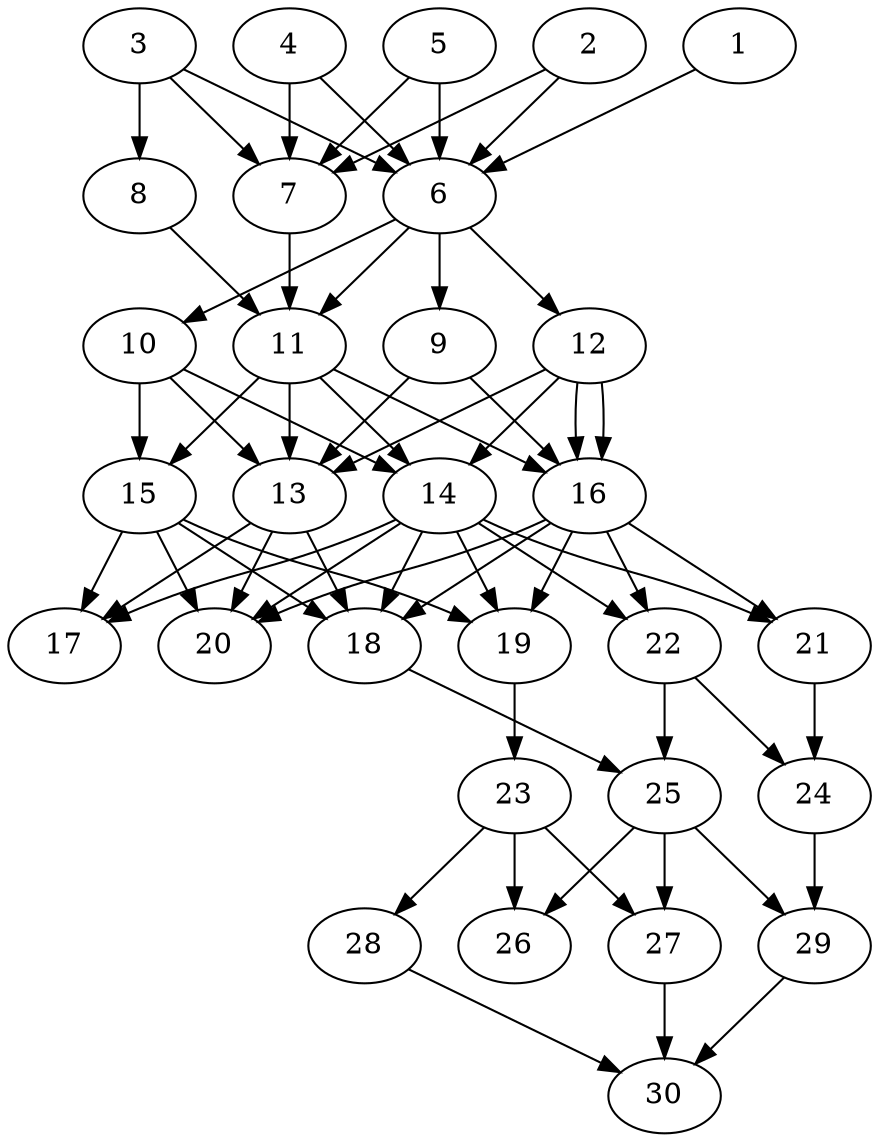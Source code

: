// DAG automatically generated by daggen at Thu Oct  3 14:04:19 2019
// ./daggen --dot -n 30 --ccr 0.5 --fat 0.5 --regular 0.7 --density 0.9 --mindata 5242880 --maxdata 52428800 
digraph G {
  1 [size="38598656", alpha="0.10", expect_size="19299328"] 
  1 -> 6 [size ="19299328"]
  2 [size="51933184", alpha="0.19", expect_size="25966592"] 
  2 -> 6 [size ="25966592"]
  2 -> 7 [size ="25966592"]
  3 [size="77330432", alpha="0.13", expect_size="38665216"] 
  3 -> 6 [size ="38665216"]
  3 -> 7 [size ="38665216"]
  3 -> 8 [size ="38665216"]
  4 [size="72413184", alpha="0.02", expect_size="36206592"] 
  4 -> 6 [size ="36206592"]
  4 -> 7 [size ="36206592"]
  5 [size="50421760", alpha="0.02", expect_size="25210880"] 
  5 -> 6 [size ="25210880"]
  5 -> 7 [size ="25210880"]
  6 [size="97517568", alpha="0.19", expect_size="48758784"] 
  6 -> 9 [size ="48758784"]
  6 -> 10 [size ="48758784"]
  6 -> 11 [size ="48758784"]
  6 -> 12 [size ="48758784"]
  7 [size="35377152", alpha="0.01", expect_size="17688576"] 
  7 -> 11 [size ="17688576"]
  8 [size="63299584", alpha="0.17", expect_size="31649792"] 
  8 -> 11 [size ="31649792"]
  9 [size="68192256", alpha="0.04", expect_size="34096128"] 
  9 -> 13 [size ="34096128"]
  9 -> 16 [size ="34096128"]
  10 [size="55111680", alpha="0.10", expect_size="27555840"] 
  10 -> 13 [size ="27555840"]
  10 -> 14 [size ="27555840"]
  10 -> 15 [size ="27555840"]
  11 [size="77129728", alpha="0.03", expect_size="38564864"] 
  11 -> 13 [size ="38564864"]
  11 -> 14 [size ="38564864"]
  11 -> 15 [size ="38564864"]
  11 -> 16 [size ="38564864"]
  12 [size="28989440", alpha="0.15", expect_size="14494720"] 
  12 -> 13 [size ="14494720"]
  12 -> 14 [size ="14494720"]
  12 -> 16 [size ="14494720"]
  12 -> 16 [size ="14494720"]
  13 [size="24123392", alpha="0.10", expect_size="12061696"] 
  13 -> 17 [size ="12061696"]
  13 -> 18 [size ="12061696"]
  13 -> 20 [size ="12061696"]
  14 [size="84678656", alpha="0.00", expect_size="42339328"] 
  14 -> 17 [size ="42339328"]
  14 -> 18 [size ="42339328"]
  14 -> 19 [size ="42339328"]
  14 -> 20 [size ="42339328"]
  14 -> 21 [size ="42339328"]
  14 -> 22 [size ="42339328"]
  15 [size="92276736", alpha="0.19", expect_size="46138368"] 
  15 -> 17 [size ="46138368"]
  15 -> 18 [size ="46138368"]
  15 -> 19 [size ="46138368"]
  15 -> 20 [size ="46138368"]
  16 [size="100710400", alpha="0.10", expect_size="50355200"] 
  16 -> 18 [size ="50355200"]
  16 -> 19 [size ="50355200"]
  16 -> 20 [size ="50355200"]
  16 -> 21 [size ="50355200"]
  16 -> 22 [size ="50355200"]
  17 [size="95336448", alpha="0.03", expect_size="47668224"] 
  18 [size="98297856", alpha="0.10", expect_size="49148928"] 
  18 -> 25 [size ="49148928"]
  19 [size="84381696", alpha="0.05", expect_size="42190848"] 
  19 -> 23 [size ="42190848"]
  20 [size="103550976", alpha="0.03", expect_size="51775488"] 
  21 [size="54349824", alpha="0.07", expect_size="27174912"] 
  21 -> 24 [size ="27174912"]
  22 [size="70617088", alpha="0.00", expect_size="35308544"] 
  22 -> 24 [size ="35308544"]
  22 -> 25 [size ="35308544"]
  23 [size="45416448", alpha="0.07", expect_size="22708224"] 
  23 -> 26 [size ="22708224"]
  23 -> 27 [size ="22708224"]
  23 -> 28 [size ="22708224"]
  24 [size="93118464", alpha="0.08", expect_size="46559232"] 
  24 -> 29 [size ="46559232"]
  25 [size="95451136", alpha="0.16", expect_size="47725568"] 
  25 -> 26 [size ="47725568"]
  25 -> 27 [size ="47725568"]
  25 -> 29 [size ="47725568"]
  26 [size="91973632", alpha="0.04", expect_size="45986816"] 
  27 [size="42917888", alpha="0.16", expect_size="21458944"] 
  27 -> 30 [size ="21458944"]
  28 [size="57716736", alpha="0.20", expect_size="28858368"] 
  28 -> 30 [size ="28858368"]
  29 [size="102979584", alpha="0.15", expect_size="51489792"] 
  29 -> 30 [size ="51489792"]
  30 [size="32096256", alpha="0.01", expect_size="16048128"] 
}
